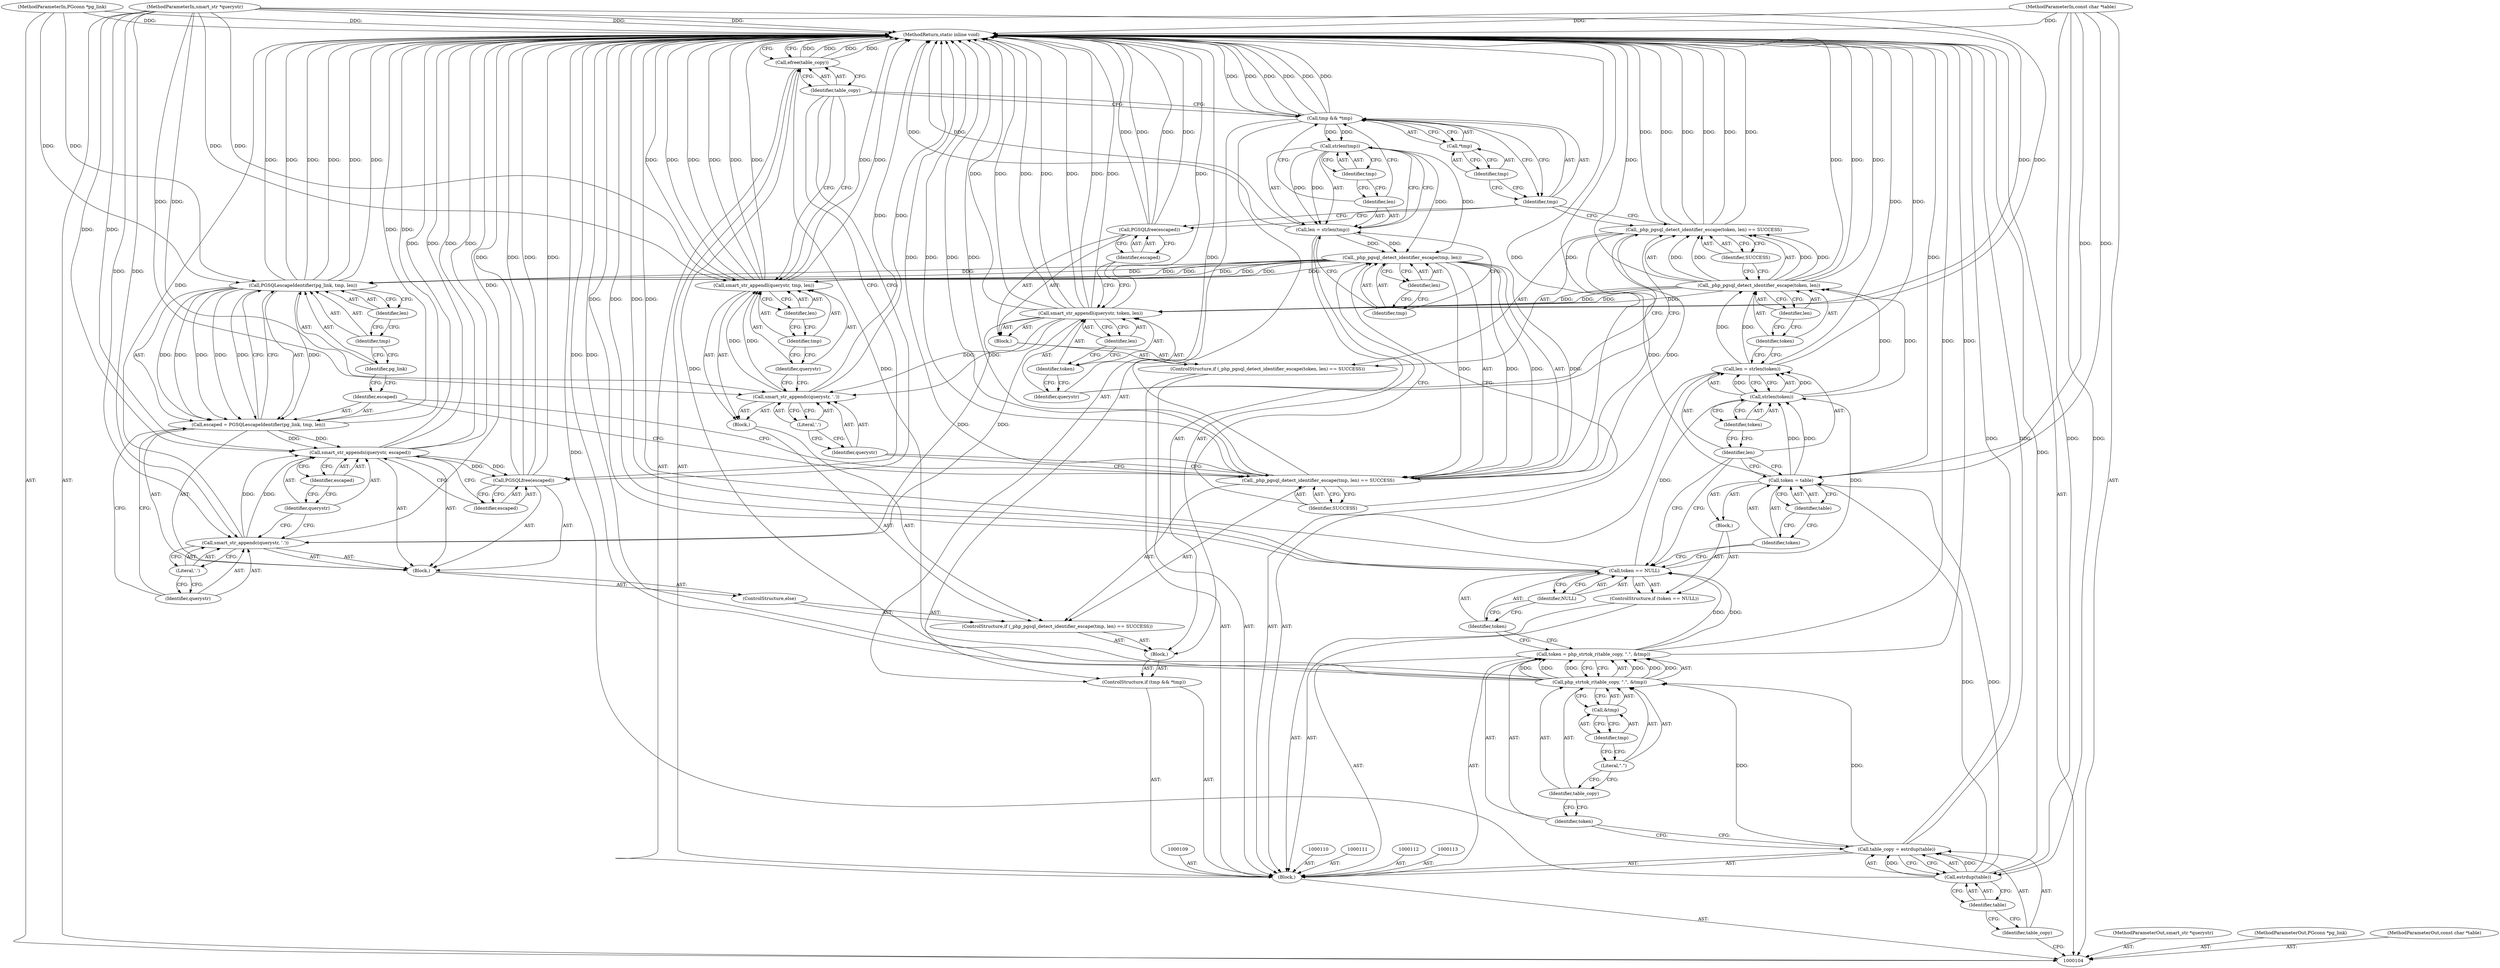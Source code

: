 digraph "0_php_124fb22a13fafa3648e4e15b4f207c7096d8155e_0" {
"1000192" [label="(MethodReturn,static inline void)"];
"1000105" [label="(MethodParameterIn,smart_str *querystr)"];
"1000275" [label="(MethodParameterOut,smart_str *querystr)"];
"1000106" [label="(MethodParameterIn,PGconn *pg_link)"];
"1000276" [label="(MethodParameterOut,PGconn *pg_link)"];
"1000107" [label="(MethodParameterIn,const char *table)"];
"1000277" [label="(MethodParameterOut,const char *table)"];
"1000130" [label="(Call,token = table)"];
"1000131" [label="(Identifier,token)"];
"1000132" [label="(Identifier,table)"];
"1000135" [label="(Call,strlen(token))"];
"1000136" [label="(Identifier,token)"];
"1000133" [label="(Call,len = strlen(token))"];
"1000134" [label="(Identifier,len)"];
"1000138" [label="(Call,_php_pgsql_detect_identifier_escape(token, len) == SUCCESS)"];
"1000139" [label="(Call,_php_pgsql_detect_identifier_escape(token, len))"];
"1000140" [label="(Identifier,token)"];
"1000141" [label="(Identifier,len)"];
"1000142" [label="(Identifier,SUCCESS)"];
"1000143" [label="(Block,)"];
"1000137" [label="(ControlStructure,if (_php_pgsql_detect_identifier_escape(token, len) == SUCCESS))"];
"1000144" [label="(Call,smart_str_appendl(querystr, token, len))"];
"1000145" [label="(Identifier,querystr)"];
"1000146" [label="(Identifier,token)"];
"1000147" [label="(Identifier,len)"];
"1000149" [label="(Identifier,escaped)"];
"1000148" [label="(Call,PGSQLfree(escaped))"];
"1000150" [label="(ControlStructure,if (tmp && *tmp))"];
"1000153" [label="(Call,*tmp)"];
"1000154" [label="(Identifier,tmp)"];
"1000155" [label="(Block,)"];
"1000151" [label="(Call,tmp && *tmp)"];
"1000152" [label="(Identifier,tmp)"];
"1000159" [label="(Identifier,tmp)"];
"1000156" [label="(Call,len = strlen(tmp))"];
"1000157" [label="(Identifier,len)"];
"1000158" [label="(Call,strlen(tmp))"];
"1000108" [label="(Block,)"];
"1000160" [label="(ControlStructure,if (_php_pgsql_detect_identifier_escape(tmp, len) == SUCCESS))"];
"1000163" [label="(Identifier,tmp)"];
"1000164" [label="(Identifier,len)"];
"1000165" [label="(Identifier,SUCCESS)"];
"1000161" [label="(Call,_php_pgsql_detect_identifier_escape(tmp, len) == SUCCESS)"];
"1000162" [label="(Call,_php_pgsql_detect_identifier_escape(tmp, len))"];
"1000166" [label="(Block,)"];
"1000168" [label="(Identifier,querystr)"];
"1000167" [label="(Call,smart_str_appendc(querystr, '.'))"];
"1000169" [label="(Literal,'.')"];
"1000171" [label="(Identifier,querystr)"];
"1000170" [label="(Call,smart_str_appendl(querystr, tmp, len))"];
"1000172" [label="(Identifier,tmp)"];
"1000173" [label="(Identifier,len)"];
"1000174" [label="(ControlStructure,else)"];
"1000175" [label="(Block,)"];
"1000178" [label="(Call,PGSQLescapeIdentifier(pg_link, tmp, len))"];
"1000176" [label="(Call,escaped = PGSQLescapeIdentifier(pg_link, tmp, len))"];
"1000177" [label="(Identifier,escaped)"];
"1000179" [label="(Identifier,pg_link)"];
"1000180" [label="(Identifier,tmp)"];
"1000181" [label="(Identifier,len)"];
"1000183" [label="(Identifier,querystr)"];
"1000182" [label="(Call,smart_str_appendc(querystr, '.'))"];
"1000184" [label="(Literal,'.')"];
"1000186" [label="(Identifier,querystr)"];
"1000185" [label="(Call,smart_str_appends(querystr, escaped))"];
"1000187" [label="(Identifier,escaped)"];
"1000189" [label="(Identifier,escaped)"];
"1000188" [label="(Call,PGSQLfree(escaped))"];
"1000190" [label="(Call,efree(table_copy))"];
"1000191" [label="(Identifier,table_copy)"];
"1000116" [label="(Call,estrdup(table))"];
"1000117" [label="(Identifier,table)"];
"1000114" [label="(Call,table_copy = estrdup(table))"];
"1000115" [label="(Identifier,table_copy)"];
"1000120" [label="(Call,php_strtok_r(table_copy, \".\", &tmp))"];
"1000121" [label="(Identifier,table_copy)"];
"1000122" [label="(Literal,\".\")"];
"1000123" [label="(Call,&tmp)"];
"1000124" [label="(Identifier,tmp)"];
"1000118" [label="(Call,token = php_strtok_r(table_copy, \".\", &tmp))"];
"1000119" [label="(Identifier,token)"];
"1000126" [label="(Call,token == NULL)"];
"1000127" [label="(Identifier,token)"];
"1000128" [label="(Identifier,NULL)"];
"1000129" [label="(Block,)"];
"1000125" [label="(ControlStructure,if (token == NULL))"];
"1000192" -> "1000104"  [label="AST: "];
"1000192" -> "1000190"  [label="CFG: "];
"1000185" -> "1000192"  [label="DDG: "];
"1000185" -> "1000192"  [label="DDG: "];
"1000190" -> "1000192"  [label="DDG: "];
"1000190" -> "1000192"  [label="DDG: "];
"1000178" -> "1000192"  [label="DDG: "];
"1000178" -> "1000192"  [label="DDG: "];
"1000178" -> "1000192"  [label="DDG: "];
"1000105" -> "1000192"  [label="DDG: "];
"1000151" -> "1000192"  [label="DDG: "];
"1000151" -> "1000192"  [label="DDG: "];
"1000151" -> "1000192"  [label="DDG: "];
"1000170" -> "1000192"  [label="DDG: "];
"1000170" -> "1000192"  [label="DDG: "];
"1000170" -> "1000192"  [label="DDG: "];
"1000170" -> "1000192"  [label="DDG: "];
"1000106" -> "1000192"  [label="DDG: "];
"1000161" -> "1000192"  [label="DDG: "];
"1000161" -> "1000192"  [label="DDG: "];
"1000161" -> "1000192"  [label="DDG: "];
"1000182" -> "1000192"  [label="DDG: "];
"1000116" -> "1000192"  [label="DDG: "];
"1000188" -> "1000192"  [label="DDG: "];
"1000188" -> "1000192"  [label="DDG: "];
"1000176" -> "1000192"  [label="DDG: "];
"1000126" -> "1000192"  [label="DDG: "];
"1000126" -> "1000192"  [label="DDG: "];
"1000138" -> "1000192"  [label="DDG: "];
"1000138" -> "1000192"  [label="DDG: "];
"1000138" -> "1000192"  [label="DDG: "];
"1000107" -> "1000192"  [label="DDG: "];
"1000120" -> "1000192"  [label="DDG: "];
"1000130" -> "1000192"  [label="DDG: "];
"1000139" -> "1000192"  [label="DDG: "];
"1000139" -> "1000192"  [label="DDG: "];
"1000156" -> "1000192"  [label="DDG: "];
"1000144" -> "1000192"  [label="DDG: "];
"1000144" -> "1000192"  [label="DDG: "];
"1000144" -> "1000192"  [label="DDG: "];
"1000144" -> "1000192"  [label="DDG: "];
"1000167" -> "1000192"  [label="DDG: "];
"1000148" -> "1000192"  [label="DDG: "];
"1000148" -> "1000192"  [label="DDG: "];
"1000133" -> "1000192"  [label="DDG: "];
"1000118" -> "1000192"  [label="DDG: "];
"1000114" -> "1000192"  [label="DDG: "];
"1000105" -> "1000104"  [label="AST: "];
"1000105" -> "1000192"  [label="DDG: "];
"1000105" -> "1000144"  [label="DDG: "];
"1000105" -> "1000167"  [label="DDG: "];
"1000105" -> "1000170"  [label="DDG: "];
"1000105" -> "1000182"  [label="DDG: "];
"1000105" -> "1000185"  [label="DDG: "];
"1000275" -> "1000104"  [label="AST: "];
"1000106" -> "1000104"  [label="AST: "];
"1000106" -> "1000192"  [label="DDG: "];
"1000106" -> "1000178"  [label="DDG: "];
"1000276" -> "1000104"  [label="AST: "];
"1000107" -> "1000104"  [label="AST: "];
"1000107" -> "1000192"  [label="DDG: "];
"1000107" -> "1000116"  [label="DDG: "];
"1000107" -> "1000130"  [label="DDG: "];
"1000277" -> "1000104"  [label="AST: "];
"1000130" -> "1000129"  [label="AST: "];
"1000130" -> "1000132"  [label="CFG: "];
"1000131" -> "1000130"  [label="AST: "];
"1000132" -> "1000130"  [label="AST: "];
"1000134" -> "1000130"  [label="CFG: "];
"1000130" -> "1000192"  [label="DDG: "];
"1000116" -> "1000130"  [label="DDG: "];
"1000107" -> "1000130"  [label="DDG: "];
"1000130" -> "1000135"  [label="DDG: "];
"1000131" -> "1000130"  [label="AST: "];
"1000131" -> "1000126"  [label="CFG: "];
"1000132" -> "1000131"  [label="CFG: "];
"1000132" -> "1000130"  [label="AST: "];
"1000132" -> "1000131"  [label="CFG: "];
"1000130" -> "1000132"  [label="CFG: "];
"1000135" -> "1000133"  [label="AST: "];
"1000135" -> "1000136"  [label="CFG: "];
"1000136" -> "1000135"  [label="AST: "];
"1000133" -> "1000135"  [label="CFG: "];
"1000135" -> "1000133"  [label="DDG: "];
"1000126" -> "1000135"  [label="DDG: "];
"1000130" -> "1000135"  [label="DDG: "];
"1000135" -> "1000139"  [label="DDG: "];
"1000136" -> "1000135"  [label="AST: "];
"1000136" -> "1000134"  [label="CFG: "];
"1000135" -> "1000136"  [label="CFG: "];
"1000133" -> "1000108"  [label="AST: "];
"1000133" -> "1000135"  [label="CFG: "];
"1000134" -> "1000133"  [label="AST: "];
"1000135" -> "1000133"  [label="AST: "];
"1000140" -> "1000133"  [label="CFG: "];
"1000133" -> "1000192"  [label="DDG: "];
"1000135" -> "1000133"  [label="DDG: "];
"1000133" -> "1000139"  [label="DDG: "];
"1000134" -> "1000133"  [label="AST: "];
"1000134" -> "1000130"  [label="CFG: "];
"1000134" -> "1000126"  [label="CFG: "];
"1000136" -> "1000134"  [label="CFG: "];
"1000138" -> "1000137"  [label="AST: "];
"1000138" -> "1000142"  [label="CFG: "];
"1000139" -> "1000138"  [label="AST: "];
"1000142" -> "1000138"  [label="AST: "];
"1000145" -> "1000138"  [label="CFG: "];
"1000152" -> "1000138"  [label="CFG: "];
"1000138" -> "1000192"  [label="DDG: "];
"1000138" -> "1000192"  [label="DDG: "];
"1000138" -> "1000192"  [label="DDG: "];
"1000139" -> "1000138"  [label="DDG: "];
"1000139" -> "1000138"  [label="DDG: "];
"1000138" -> "1000161"  [label="DDG: "];
"1000139" -> "1000138"  [label="AST: "];
"1000139" -> "1000141"  [label="CFG: "];
"1000140" -> "1000139"  [label="AST: "];
"1000141" -> "1000139"  [label="AST: "];
"1000142" -> "1000139"  [label="CFG: "];
"1000139" -> "1000192"  [label="DDG: "];
"1000139" -> "1000192"  [label="DDG: "];
"1000139" -> "1000138"  [label="DDG: "];
"1000139" -> "1000138"  [label="DDG: "];
"1000135" -> "1000139"  [label="DDG: "];
"1000133" -> "1000139"  [label="DDG: "];
"1000139" -> "1000144"  [label="DDG: "];
"1000139" -> "1000144"  [label="DDG: "];
"1000140" -> "1000139"  [label="AST: "];
"1000140" -> "1000133"  [label="CFG: "];
"1000141" -> "1000140"  [label="CFG: "];
"1000141" -> "1000139"  [label="AST: "];
"1000141" -> "1000140"  [label="CFG: "];
"1000139" -> "1000141"  [label="CFG: "];
"1000142" -> "1000138"  [label="AST: "];
"1000142" -> "1000139"  [label="CFG: "];
"1000138" -> "1000142"  [label="CFG: "];
"1000143" -> "1000137"  [label="AST: "];
"1000144" -> "1000143"  [label="AST: "];
"1000148" -> "1000143"  [label="AST: "];
"1000137" -> "1000108"  [label="AST: "];
"1000138" -> "1000137"  [label="AST: "];
"1000143" -> "1000137"  [label="AST: "];
"1000144" -> "1000143"  [label="AST: "];
"1000144" -> "1000147"  [label="CFG: "];
"1000145" -> "1000144"  [label="AST: "];
"1000146" -> "1000144"  [label="AST: "];
"1000147" -> "1000144"  [label="AST: "];
"1000149" -> "1000144"  [label="CFG: "];
"1000144" -> "1000192"  [label="DDG: "];
"1000144" -> "1000192"  [label="DDG: "];
"1000144" -> "1000192"  [label="DDG: "];
"1000144" -> "1000192"  [label="DDG: "];
"1000105" -> "1000144"  [label="DDG: "];
"1000139" -> "1000144"  [label="DDG: "];
"1000139" -> "1000144"  [label="DDG: "];
"1000144" -> "1000167"  [label="DDG: "];
"1000144" -> "1000182"  [label="DDG: "];
"1000145" -> "1000144"  [label="AST: "];
"1000145" -> "1000138"  [label="CFG: "];
"1000146" -> "1000145"  [label="CFG: "];
"1000146" -> "1000144"  [label="AST: "];
"1000146" -> "1000145"  [label="CFG: "];
"1000147" -> "1000146"  [label="CFG: "];
"1000147" -> "1000144"  [label="AST: "];
"1000147" -> "1000146"  [label="CFG: "];
"1000144" -> "1000147"  [label="CFG: "];
"1000149" -> "1000148"  [label="AST: "];
"1000149" -> "1000144"  [label="CFG: "];
"1000148" -> "1000149"  [label="CFG: "];
"1000148" -> "1000143"  [label="AST: "];
"1000148" -> "1000149"  [label="CFG: "];
"1000149" -> "1000148"  [label="AST: "];
"1000152" -> "1000148"  [label="CFG: "];
"1000148" -> "1000192"  [label="DDG: "];
"1000148" -> "1000192"  [label="DDG: "];
"1000150" -> "1000108"  [label="AST: "];
"1000151" -> "1000150"  [label="AST: "];
"1000155" -> "1000150"  [label="AST: "];
"1000153" -> "1000151"  [label="AST: "];
"1000153" -> "1000154"  [label="CFG: "];
"1000154" -> "1000153"  [label="AST: "];
"1000151" -> "1000153"  [label="CFG: "];
"1000154" -> "1000153"  [label="AST: "];
"1000154" -> "1000152"  [label="CFG: "];
"1000153" -> "1000154"  [label="CFG: "];
"1000155" -> "1000150"  [label="AST: "];
"1000156" -> "1000155"  [label="AST: "];
"1000160" -> "1000155"  [label="AST: "];
"1000151" -> "1000150"  [label="AST: "];
"1000151" -> "1000152"  [label="CFG: "];
"1000151" -> "1000153"  [label="CFG: "];
"1000152" -> "1000151"  [label="AST: "];
"1000153" -> "1000151"  [label="AST: "];
"1000157" -> "1000151"  [label="CFG: "];
"1000191" -> "1000151"  [label="CFG: "];
"1000151" -> "1000192"  [label="DDG: "];
"1000151" -> "1000192"  [label="DDG: "];
"1000151" -> "1000192"  [label="DDG: "];
"1000151" -> "1000158"  [label="DDG: "];
"1000152" -> "1000151"  [label="AST: "];
"1000152" -> "1000148"  [label="CFG: "];
"1000152" -> "1000138"  [label="CFG: "];
"1000154" -> "1000152"  [label="CFG: "];
"1000151" -> "1000152"  [label="CFG: "];
"1000159" -> "1000158"  [label="AST: "];
"1000159" -> "1000157"  [label="CFG: "];
"1000158" -> "1000159"  [label="CFG: "];
"1000156" -> "1000155"  [label="AST: "];
"1000156" -> "1000158"  [label="CFG: "];
"1000157" -> "1000156"  [label="AST: "];
"1000158" -> "1000156"  [label="AST: "];
"1000163" -> "1000156"  [label="CFG: "];
"1000156" -> "1000192"  [label="DDG: "];
"1000158" -> "1000156"  [label="DDG: "];
"1000156" -> "1000162"  [label="DDG: "];
"1000157" -> "1000156"  [label="AST: "];
"1000157" -> "1000151"  [label="CFG: "];
"1000159" -> "1000157"  [label="CFG: "];
"1000158" -> "1000156"  [label="AST: "];
"1000158" -> "1000159"  [label="CFG: "];
"1000159" -> "1000158"  [label="AST: "];
"1000156" -> "1000158"  [label="CFG: "];
"1000158" -> "1000156"  [label="DDG: "];
"1000151" -> "1000158"  [label="DDG: "];
"1000158" -> "1000162"  [label="DDG: "];
"1000108" -> "1000104"  [label="AST: "];
"1000109" -> "1000108"  [label="AST: "];
"1000110" -> "1000108"  [label="AST: "];
"1000111" -> "1000108"  [label="AST: "];
"1000112" -> "1000108"  [label="AST: "];
"1000113" -> "1000108"  [label="AST: "];
"1000114" -> "1000108"  [label="AST: "];
"1000118" -> "1000108"  [label="AST: "];
"1000125" -> "1000108"  [label="AST: "];
"1000133" -> "1000108"  [label="AST: "];
"1000137" -> "1000108"  [label="AST: "];
"1000150" -> "1000108"  [label="AST: "];
"1000190" -> "1000108"  [label="AST: "];
"1000160" -> "1000155"  [label="AST: "];
"1000161" -> "1000160"  [label="AST: "];
"1000166" -> "1000160"  [label="AST: "];
"1000174" -> "1000160"  [label="AST: "];
"1000163" -> "1000162"  [label="AST: "];
"1000163" -> "1000156"  [label="CFG: "];
"1000164" -> "1000163"  [label="CFG: "];
"1000164" -> "1000162"  [label="AST: "];
"1000164" -> "1000163"  [label="CFG: "];
"1000162" -> "1000164"  [label="CFG: "];
"1000165" -> "1000161"  [label="AST: "];
"1000165" -> "1000162"  [label="CFG: "];
"1000161" -> "1000165"  [label="CFG: "];
"1000161" -> "1000160"  [label="AST: "];
"1000161" -> "1000165"  [label="CFG: "];
"1000162" -> "1000161"  [label="AST: "];
"1000165" -> "1000161"  [label="AST: "];
"1000168" -> "1000161"  [label="CFG: "];
"1000177" -> "1000161"  [label="CFG: "];
"1000161" -> "1000192"  [label="DDG: "];
"1000161" -> "1000192"  [label="DDG: "];
"1000161" -> "1000192"  [label="DDG: "];
"1000162" -> "1000161"  [label="DDG: "];
"1000162" -> "1000161"  [label="DDG: "];
"1000138" -> "1000161"  [label="DDG: "];
"1000162" -> "1000161"  [label="AST: "];
"1000162" -> "1000164"  [label="CFG: "];
"1000163" -> "1000162"  [label="AST: "];
"1000164" -> "1000162"  [label="AST: "];
"1000165" -> "1000162"  [label="CFG: "];
"1000162" -> "1000161"  [label="DDG: "];
"1000162" -> "1000161"  [label="DDG: "];
"1000158" -> "1000162"  [label="DDG: "];
"1000156" -> "1000162"  [label="DDG: "];
"1000162" -> "1000170"  [label="DDG: "];
"1000162" -> "1000170"  [label="DDG: "];
"1000162" -> "1000178"  [label="DDG: "];
"1000162" -> "1000178"  [label="DDG: "];
"1000166" -> "1000160"  [label="AST: "];
"1000167" -> "1000166"  [label="AST: "];
"1000170" -> "1000166"  [label="AST: "];
"1000168" -> "1000167"  [label="AST: "];
"1000168" -> "1000161"  [label="CFG: "];
"1000169" -> "1000168"  [label="CFG: "];
"1000167" -> "1000166"  [label="AST: "];
"1000167" -> "1000169"  [label="CFG: "];
"1000168" -> "1000167"  [label="AST: "];
"1000169" -> "1000167"  [label="AST: "];
"1000171" -> "1000167"  [label="CFG: "];
"1000167" -> "1000192"  [label="DDG: "];
"1000144" -> "1000167"  [label="DDG: "];
"1000105" -> "1000167"  [label="DDG: "];
"1000167" -> "1000170"  [label="DDG: "];
"1000169" -> "1000167"  [label="AST: "];
"1000169" -> "1000168"  [label="CFG: "];
"1000167" -> "1000169"  [label="CFG: "];
"1000171" -> "1000170"  [label="AST: "];
"1000171" -> "1000167"  [label="CFG: "];
"1000172" -> "1000171"  [label="CFG: "];
"1000170" -> "1000166"  [label="AST: "];
"1000170" -> "1000173"  [label="CFG: "];
"1000171" -> "1000170"  [label="AST: "];
"1000172" -> "1000170"  [label="AST: "];
"1000173" -> "1000170"  [label="AST: "];
"1000191" -> "1000170"  [label="CFG: "];
"1000170" -> "1000192"  [label="DDG: "];
"1000170" -> "1000192"  [label="DDG: "];
"1000170" -> "1000192"  [label="DDG: "];
"1000170" -> "1000192"  [label="DDG: "];
"1000167" -> "1000170"  [label="DDG: "];
"1000105" -> "1000170"  [label="DDG: "];
"1000162" -> "1000170"  [label="DDG: "];
"1000162" -> "1000170"  [label="DDG: "];
"1000172" -> "1000170"  [label="AST: "];
"1000172" -> "1000171"  [label="CFG: "];
"1000173" -> "1000172"  [label="CFG: "];
"1000173" -> "1000170"  [label="AST: "];
"1000173" -> "1000172"  [label="CFG: "];
"1000170" -> "1000173"  [label="CFG: "];
"1000174" -> "1000160"  [label="AST: "];
"1000175" -> "1000174"  [label="AST: "];
"1000175" -> "1000174"  [label="AST: "];
"1000176" -> "1000175"  [label="AST: "];
"1000182" -> "1000175"  [label="AST: "];
"1000185" -> "1000175"  [label="AST: "];
"1000188" -> "1000175"  [label="AST: "];
"1000178" -> "1000176"  [label="AST: "];
"1000178" -> "1000181"  [label="CFG: "];
"1000179" -> "1000178"  [label="AST: "];
"1000180" -> "1000178"  [label="AST: "];
"1000181" -> "1000178"  [label="AST: "];
"1000176" -> "1000178"  [label="CFG: "];
"1000178" -> "1000192"  [label="DDG: "];
"1000178" -> "1000192"  [label="DDG: "];
"1000178" -> "1000192"  [label="DDG: "];
"1000178" -> "1000176"  [label="DDG: "];
"1000178" -> "1000176"  [label="DDG: "];
"1000178" -> "1000176"  [label="DDG: "];
"1000106" -> "1000178"  [label="DDG: "];
"1000162" -> "1000178"  [label="DDG: "];
"1000162" -> "1000178"  [label="DDG: "];
"1000176" -> "1000175"  [label="AST: "];
"1000176" -> "1000178"  [label="CFG: "];
"1000177" -> "1000176"  [label="AST: "];
"1000178" -> "1000176"  [label="AST: "];
"1000183" -> "1000176"  [label="CFG: "];
"1000176" -> "1000192"  [label="DDG: "];
"1000178" -> "1000176"  [label="DDG: "];
"1000178" -> "1000176"  [label="DDG: "];
"1000178" -> "1000176"  [label="DDG: "];
"1000176" -> "1000185"  [label="DDG: "];
"1000177" -> "1000176"  [label="AST: "];
"1000177" -> "1000161"  [label="CFG: "];
"1000179" -> "1000177"  [label="CFG: "];
"1000179" -> "1000178"  [label="AST: "];
"1000179" -> "1000177"  [label="CFG: "];
"1000180" -> "1000179"  [label="CFG: "];
"1000180" -> "1000178"  [label="AST: "];
"1000180" -> "1000179"  [label="CFG: "];
"1000181" -> "1000180"  [label="CFG: "];
"1000181" -> "1000178"  [label="AST: "];
"1000181" -> "1000180"  [label="CFG: "];
"1000178" -> "1000181"  [label="CFG: "];
"1000183" -> "1000182"  [label="AST: "];
"1000183" -> "1000176"  [label="CFG: "];
"1000184" -> "1000183"  [label="CFG: "];
"1000182" -> "1000175"  [label="AST: "];
"1000182" -> "1000184"  [label="CFG: "];
"1000183" -> "1000182"  [label="AST: "];
"1000184" -> "1000182"  [label="AST: "];
"1000186" -> "1000182"  [label="CFG: "];
"1000182" -> "1000192"  [label="DDG: "];
"1000144" -> "1000182"  [label="DDG: "];
"1000105" -> "1000182"  [label="DDG: "];
"1000182" -> "1000185"  [label="DDG: "];
"1000184" -> "1000182"  [label="AST: "];
"1000184" -> "1000183"  [label="CFG: "];
"1000182" -> "1000184"  [label="CFG: "];
"1000186" -> "1000185"  [label="AST: "];
"1000186" -> "1000182"  [label="CFG: "];
"1000187" -> "1000186"  [label="CFG: "];
"1000185" -> "1000175"  [label="AST: "];
"1000185" -> "1000187"  [label="CFG: "];
"1000186" -> "1000185"  [label="AST: "];
"1000187" -> "1000185"  [label="AST: "];
"1000189" -> "1000185"  [label="CFG: "];
"1000185" -> "1000192"  [label="DDG: "];
"1000185" -> "1000192"  [label="DDG: "];
"1000182" -> "1000185"  [label="DDG: "];
"1000105" -> "1000185"  [label="DDG: "];
"1000176" -> "1000185"  [label="DDG: "];
"1000185" -> "1000188"  [label="DDG: "];
"1000187" -> "1000185"  [label="AST: "];
"1000187" -> "1000186"  [label="CFG: "];
"1000185" -> "1000187"  [label="CFG: "];
"1000189" -> "1000188"  [label="AST: "];
"1000189" -> "1000185"  [label="CFG: "];
"1000188" -> "1000189"  [label="CFG: "];
"1000188" -> "1000175"  [label="AST: "];
"1000188" -> "1000189"  [label="CFG: "];
"1000189" -> "1000188"  [label="AST: "];
"1000191" -> "1000188"  [label="CFG: "];
"1000188" -> "1000192"  [label="DDG: "];
"1000188" -> "1000192"  [label="DDG: "];
"1000185" -> "1000188"  [label="DDG: "];
"1000190" -> "1000108"  [label="AST: "];
"1000190" -> "1000191"  [label="CFG: "];
"1000191" -> "1000190"  [label="AST: "];
"1000192" -> "1000190"  [label="CFG: "];
"1000190" -> "1000192"  [label="DDG: "];
"1000190" -> "1000192"  [label="DDG: "];
"1000120" -> "1000190"  [label="DDG: "];
"1000191" -> "1000190"  [label="AST: "];
"1000191" -> "1000170"  [label="CFG: "];
"1000191" -> "1000188"  [label="CFG: "];
"1000191" -> "1000151"  [label="CFG: "];
"1000190" -> "1000191"  [label="CFG: "];
"1000116" -> "1000114"  [label="AST: "];
"1000116" -> "1000117"  [label="CFG: "];
"1000117" -> "1000116"  [label="AST: "];
"1000114" -> "1000116"  [label="CFG: "];
"1000116" -> "1000192"  [label="DDG: "];
"1000116" -> "1000114"  [label="DDG: "];
"1000107" -> "1000116"  [label="DDG: "];
"1000116" -> "1000130"  [label="DDG: "];
"1000117" -> "1000116"  [label="AST: "];
"1000117" -> "1000115"  [label="CFG: "];
"1000116" -> "1000117"  [label="CFG: "];
"1000114" -> "1000108"  [label="AST: "];
"1000114" -> "1000116"  [label="CFG: "];
"1000115" -> "1000114"  [label="AST: "];
"1000116" -> "1000114"  [label="AST: "];
"1000119" -> "1000114"  [label="CFG: "];
"1000114" -> "1000192"  [label="DDG: "];
"1000116" -> "1000114"  [label="DDG: "];
"1000114" -> "1000120"  [label="DDG: "];
"1000115" -> "1000114"  [label="AST: "];
"1000115" -> "1000104"  [label="CFG: "];
"1000117" -> "1000115"  [label="CFG: "];
"1000120" -> "1000118"  [label="AST: "];
"1000120" -> "1000123"  [label="CFG: "];
"1000121" -> "1000120"  [label="AST: "];
"1000122" -> "1000120"  [label="AST: "];
"1000123" -> "1000120"  [label="AST: "];
"1000118" -> "1000120"  [label="CFG: "];
"1000120" -> "1000192"  [label="DDG: "];
"1000120" -> "1000118"  [label="DDG: "];
"1000120" -> "1000118"  [label="DDG: "];
"1000120" -> "1000118"  [label="DDG: "];
"1000114" -> "1000120"  [label="DDG: "];
"1000120" -> "1000190"  [label="DDG: "];
"1000121" -> "1000120"  [label="AST: "];
"1000121" -> "1000119"  [label="CFG: "];
"1000122" -> "1000121"  [label="CFG: "];
"1000122" -> "1000120"  [label="AST: "];
"1000122" -> "1000121"  [label="CFG: "];
"1000124" -> "1000122"  [label="CFG: "];
"1000123" -> "1000120"  [label="AST: "];
"1000123" -> "1000124"  [label="CFG: "];
"1000124" -> "1000123"  [label="AST: "];
"1000120" -> "1000123"  [label="CFG: "];
"1000124" -> "1000123"  [label="AST: "];
"1000124" -> "1000122"  [label="CFG: "];
"1000123" -> "1000124"  [label="CFG: "];
"1000118" -> "1000108"  [label="AST: "];
"1000118" -> "1000120"  [label="CFG: "];
"1000119" -> "1000118"  [label="AST: "];
"1000120" -> "1000118"  [label="AST: "];
"1000127" -> "1000118"  [label="CFG: "];
"1000118" -> "1000192"  [label="DDG: "];
"1000120" -> "1000118"  [label="DDG: "];
"1000120" -> "1000118"  [label="DDG: "];
"1000120" -> "1000118"  [label="DDG: "];
"1000118" -> "1000126"  [label="DDG: "];
"1000119" -> "1000118"  [label="AST: "];
"1000119" -> "1000114"  [label="CFG: "];
"1000121" -> "1000119"  [label="CFG: "];
"1000126" -> "1000125"  [label="AST: "];
"1000126" -> "1000128"  [label="CFG: "];
"1000127" -> "1000126"  [label="AST: "];
"1000128" -> "1000126"  [label="AST: "];
"1000131" -> "1000126"  [label="CFG: "];
"1000134" -> "1000126"  [label="CFG: "];
"1000126" -> "1000192"  [label="DDG: "];
"1000126" -> "1000192"  [label="DDG: "];
"1000118" -> "1000126"  [label="DDG: "];
"1000126" -> "1000135"  [label="DDG: "];
"1000127" -> "1000126"  [label="AST: "];
"1000127" -> "1000118"  [label="CFG: "];
"1000128" -> "1000127"  [label="CFG: "];
"1000128" -> "1000126"  [label="AST: "];
"1000128" -> "1000127"  [label="CFG: "];
"1000126" -> "1000128"  [label="CFG: "];
"1000129" -> "1000125"  [label="AST: "];
"1000130" -> "1000129"  [label="AST: "];
"1000125" -> "1000108"  [label="AST: "];
"1000126" -> "1000125"  [label="AST: "];
"1000129" -> "1000125"  [label="AST: "];
}

